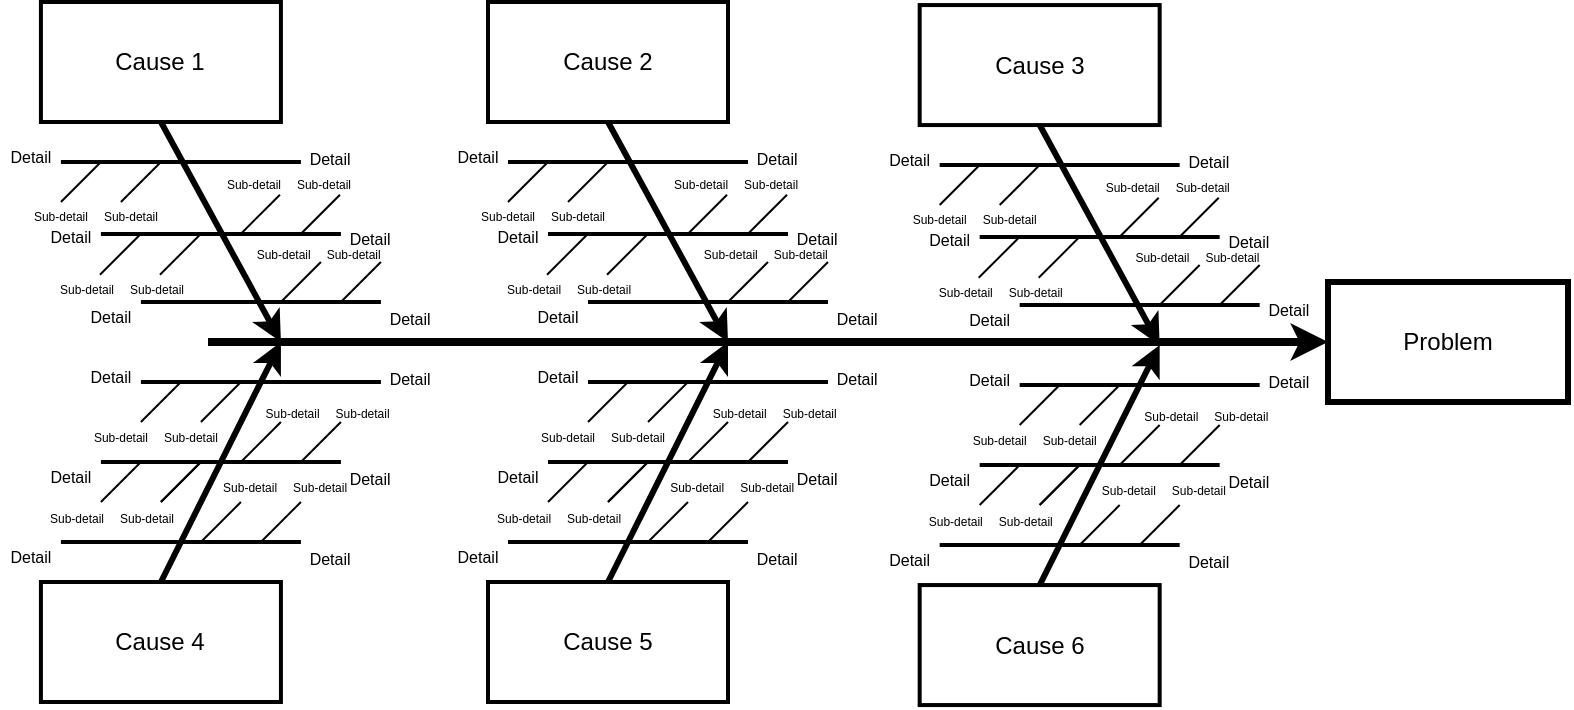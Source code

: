 <mxfile version="27.0.6">
  <diagram name="Page-1" id="4fc8d65c-f3f6-feb3-4d1c-02f59d9f9886">
    <mxGraphModel dx="1408" dy="748" grid="1" gridSize="10" guides="1" tooltips="1" connect="1" arrows="1" fold="1" page="1" pageScale="1" pageWidth="826" pageHeight="1169" background="none" math="0" shadow="0">
      <root>
        <mxCell id="0" />
        <mxCell id="1" parent="0" />
        <mxCell id="2" value="Cause 1" style="whiteSpace=wrap;strokeWidth=2" parent="1" vertex="1">
          <mxGeometry x="36.458" y="110" width="120" height="60" as="geometry" />
        </mxCell>
        <mxCell id="5" value="Cause 4" style="whiteSpace=wrap;strokeWidth=2" parent="1" vertex="1">
          <mxGeometry x="36.458" y="400" width="120" height="60" as="geometry" />
        </mxCell>
        <mxCell id="8" value="Problem" style="whiteSpace=wrap;strokeWidth=3" parent="1" vertex="1">
          <mxGeometry x="680" y="250" width="120" height="60" as="geometry" />
        </mxCell>
        <mxCell id="9" value="" style="edgeStyle=none;strokeWidth=4" parent="1" target="8" edge="1">
          <mxGeometry width="100" height="100" relative="1" as="geometry">
            <mxPoint x="120" y="280" as="sourcePoint" />
            <mxPoint x="240" y="230" as="targetPoint" />
          </mxGeometry>
        </mxCell>
        <mxCell id="12" value="" style="edgeStyle=none;exitX=0.5;exitY=1;strokeWidth=3" parent="1" source="2" edge="1">
          <mxGeometry width="100" height="100" relative="1" as="geometry">
            <mxPoint x="96.458" y="190" as="sourcePoint" />
            <mxPoint x="156.458" y="280" as="targetPoint" />
          </mxGeometry>
        </mxCell>
        <mxCell id="15" value="" style="edgeStyle=none;exitX=0.5;exitY=0;strokeWidth=3" parent="1" edge="1">
          <mxGeometry width="100" height="100" relative="1" as="geometry">
            <mxPoint x="96.458" y="400" as="sourcePoint" />
            <mxPoint x="156.458" y="280" as="targetPoint" />
          </mxGeometry>
        </mxCell>
        <mxCell id="16" value="" style="edgeStyle=none;endArrow=none;strokeWidth=2" parent="1" edge="1">
          <mxGeometry width="100" height="100" relative="1" as="geometry">
            <mxPoint x="46.458" y="190" as="sourcePoint" />
            <mxPoint x="106.458" y="190" as="targetPoint" />
          </mxGeometry>
        </mxCell>
        <mxCell id="17" value="" style="edgeStyle=none;endArrow=none;strokeWidth=2" parent="1" edge="1">
          <mxGeometry width="100" height="100" relative="1" as="geometry">
            <mxPoint x="66.458" y="226" as="sourcePoint" />
            <mxPoint x="126.458" y="226" as="targetPoint" />
          </mxGeometry>
        </mxCell>
        <mxCell id="18" value="" style="edgeStyle=none;endArrow=none;strokeWidth=2" parent="1" edge="1">
          <mxGeometry width="100" height="100" relative="1" as="geometry">
            <mxPoint x="86.458" y="260" as="sourcePoint" />
            <mxPoint x="146.458" y="260" as="targetPoint" />
          </mxGeometry>
        </mxCell>
        <mxCell id="19" value="" style="edgeStyle=none;endArrow=none;strokeWidth=2" parent="1" edge="1">
          <mxGeometry width="100" height="100" relative="1" as="geometry">
            <mxPoint x="106.458" y="190" as="sourcePoint" />
            <mxPoint x="166.458" y="190" as="targetPoint" />
          </mxGeometry>
        </mxCell>
        <mxCell id="20" value="" style="edgeStyle=none;endArrow=none;strokeWidth=2" parent="1" edge="1">
          <mxGeometry width="100" height="100" relative="1" as="geometry">
            <mxPoint x="126.458" y="226" as="sourcePoint" />
            <mxPoint x="186.458" y="226" as="targetPoint" />
          </mxGeometry>
        </mxCell>
        <mxCell id="21" value="" style="edgeStyle=none;endArrow=none;strokeWidth=2" parent="1" edge="1">
          <mxGeometry width="100" height="100" relative="1" as="geometry">
            <mxPoint x="146.458" y="260" as="sourcePoint" />
            <mxPoint x="206.458" y="260" as="targetPoint" />
          </mxGeometry>
        </mxCell>
        <mxCell id="25" value="" style="edgeStyle=none;endArrow=none;strokeWidth=2" parent="1" edge="1">
          <mxGeometry width="100" height="100" relative="1" as="geometry">
            <mxPoint x="86.458" y="300" as="sourcePoint" />
            <mxPoint x="146.458" y="300" as="targetPoint" />
          </mxGeometry>
        </mxCell>
        <mxCell id="26" value="" style="edgeStyle=none;endArrow=none;strokeWidth=2" parent="1" edge="1">
          <mxGeometry width="100" height="100" relative="1" as="geometry">
            <mxPoint x="66.458" y="340" as="sourcePoint" />
            <mxPoint x="126.458" y="340" as="targetPoint" />
          </mxGeometry>
        </mxCell>
        <mxCell id="27" value="" style="edgeStyle=none;endArrow=none;strokeWidth=2" parent="1" edge="1">
          <mxGeometry width="100" height="100" relative="1" as="geometry">
            <mxPoint x="46.458" y="380" as="sourcePoint" />
            <mxPoint x="106.458" y="380" as="targetPoint" />
          </mxGeometry>
        </mxCell>
        <mxCell id="35" value="" style="edgeStyle=none;endArrow=none;strokeWidth=2" parent="1" edge="1">
          <mxGeometry width="100" height="100" relative="1" as="geometry">
            <mxPoint x="146.458" y="300" as="sourcePoint" />
            <mxPoint x="206.458" y="300" as="targetPoint" />
          </mxGeometry>
        </mxCell>
        <mxCell id="36" value="" style="edgeStyle=none;endArrow=none;strokeWidth=2" parent="1" edge="1">
          <mxGeometry width="100" height="100" relative="1" as="geometry">
            <mxPoint x="126.458" y="340" as="sourcePoint" />
            <mxPoint x="186.458" y="340" as="targetPoint" />
          </mxGeometry>
        </mxCell>
        <mxCell id="37" value="" style="edgeStyle=none;endArrow=none;strokeWidth=2" parent="1" edge="1">
          <mxGeometry width="100" height="100" relative="1" as="geometry">
            <mxPoint x="106.458" y="380" as="sourcePoint" />
            <mxPoint x="166.458" y="380" as="targetPoint" />
          </mxGeometry>
        </mxCell>
        <mxCell id="38" value="" style="edgeStyle=none;endArrow=none;" parent="1" edge="1">
          <mxGeometry width="100" height="100" relative="1" as="geometry">
            <mxPoint x="76.458" y="210" as="sourcePoint" />
            <mxPoint x="96.458" y="190" as="targetPoint" />
          </mxGeometry>
        </mxCell>
        <mxCell id="39" value="" style="edgeStyle=none;endArrow=none;" parent="1" edge="1">
          <mxGeometry width="100" height="100" relative="1" as="geometry">
            <mxPoint x="46.458" y="210" as="sourcePoint" />
            <mxPoint x="66.458" y="190" as="targetPoint" />
          </mxGeometry>
        </mxCell>
        <mxCell id="40" value="" style="edgeStyle=none;endArrow=none;" parent="1" edge="1">
          <mxGeometry width="100" height="100" relative="1" as="geometry">
            <mxPoint x="156.458" y="260" as="sourcePoint" />
            <mxPoint x="176.458" y="240" as="targetPoint" />
          </mxGeometry>
        </mxCell>
        <mxCell id="41" value="" style="edgeStyle=none;endArrow=none;" parent="1" edge="1">
          <mxGeometry width="100" height="100" relative="1" as="geometry">
            <mxPoint x="186.458" y="260" as="sourcePoint" />
            <mxPoint x="206.458" y="240" as="targetPoint" />
          </mxGeometry>
        </mxCell>
        <mxCell id="42" value="" style="edgeStyle=none;endArrow=none;" parent="1" edge="1">
          <mxGeometry width="100" height="100" relative="1" as="geometry">
            <mxPoint x="135.976" y="226.37" as="sourcePoint" />
            <mxPoint x="155.976" y="206.37" as="targetPoint" />
          </mxGeometry>
        </mxCell>
        <mxCell id="43" value="" style="edgeStyle=none;endArrow=none;" parent="1" edge="1">
          <mxGeometry width="100" height="100" relative="1" as="geometry">
            <mxPoint x="165.976" y="226.37" as="sourcePoint" />
            <mxPoint x="185.976" y="206.37" as="targetPoint" />
          </mxGeometry>
        </mxCell>
        <mxCell id="44" value="" style="edgeStyle=none;endArrow=none;" parent="1" edge="1">
          <mxGeometry width="100" height="100" relative="1" as="geometry">
            <mxPoint x="95.976" y="246.37" as="sourcePoint" />
            <mxPoint x="115.976" y="226.37" as="targetPoint" />
          </mxGeometry>
        </mxCell>
        <mxCell id="45" value="" style="edgeStyle=none;endArrow=none;" parent="1" edge="1">
          <mxGeometry width="100" height="100" relative="1" as="geometry">
            <mxPoint x="65.976" y="246.37" as="sourcePoint" />
            <mxPoint x="85.976" y="226.37" as="targetPoint" />
          </mxGeometry>
        </mxCell>
        <mxCell id="46" value="" style="edgeStyle=none;endArrow=none;" parent="1" edge="1">
          <mxGeometry width="100" height="100" relative="1" as="geometry">
            <mxPoint x="146.458" y="380" as="sourcePoint" />
            <mxPoint x="166.458" y="360" as="targetPoint" />
          </mxGeometry>
        </mxCell>
        <mxCell id="47" value="" style="edgeStyle=none;endArrow=none;" parent="1" edge="1">
          <mxGeometry width="100" height="100" relative="1" as="geometry">
            <mxPoint x="116.458" y="380" as="sourcePoint" />
            <mxPoint x="136.458" y="360" as="targetPoint" />
          </mxGeometry>
        </mxCell>
        <mxCell id="48" value="" style="edgeStyle=none;endArrow=none;" parent="1" edge="1">
          <mxGeometry width="100" height="100" relative="1" as="geometry">
            <mxPoint x="166.458" y="340" as="sourcePoint" />
            <mxPoint x="186.458" y="320" as="targetPoint" />
          </mxGeometry>
        </mxCell>
        <mxCell id="49" value="" style="edgeStyle=none;endArrow=none;" parent="1" edge="1">
          <mxGeometry width="100" height="100" relative="1" as="geometry">
            <mxPoint x="136.458" y="340" as="sourcePoint" />
            <mxPoint x="156.458" y="320" as="targetPoint" />
          </mxGeometry>
        </mxCell>
        <mxCell id="50" value="" style="edgeStyle=none;endArrow=none;" parent="1" edge="1">
          <mxGeometry width="100" height="100" relative="1" as="geometry">
            <mxPoint x="96.458" y="360" as="sourcePoint" />
            <mxPoint x="116.458" y="340" as="targetPoint" />
          </mxGeometry>
        </mxCell>
        <mxCell id="52" value="" style="edgeStyle=none;endArrow=none;" parent="1" edge="1">
          <mxGeometry width="100" height="100" relative="1" as="geometry">
            <mxPoint x="96.458" y="360" as="sourcePoint" />
            <mxPoint x="116.458" y="340" as="targetPoint" />
          </mxGeometry>
        </mxCell>
        <mxCell id="53" value="" style="edgeStyle=none;endArrow=none;" parent="1" edge="1">
          <mxGeometry width="100" height="100" relative="1" as="geometry">
            <mxPoint x="66.458" y="360" as="sourcePoint" />
            <mxPoint x="86.458" y="340" as="targetPoint" />
          </mxGeometry>
        </mxCell>
        <mxCell id="54" value="" style="edgeStyle=none;endArrow=none;" parent="1" edge="1">
          <mxGeometry width="100" height="100" relative="1" as="geometry">
            <mxPoint x="116.458" y="320" as="sourcePoint" />
            <mxPoint x="136.458" y="300" as="targetPoint" />
          </mxGeometry>
        </mxCell>
        <mxCell id="55" value="" style="edgeStyle=none;endArrow=none;" parent="1" edge="1">
          <mxGeometry width="100" height="100" relative="1" as="geometry">
            <mxPoint x="86.458" y="320" as="sourcePoint" />
            <mxPoint x="106.458" y="300" as="targetPoint" />
          </mxGeometry>
        </mxCell>
        <mxCell id="114" value="Detail" style="text;spacingTop=-5;fontSize=8;align=center;verticalAlign=middle;points=[]" parent="1" vertex="1">
          <mxGeometry x="16.458" y="180.0" width="30" height="20.0" as="geometry" />
        </mxCell>
        <mxCell id="116" value="Detail" style="text;spacingTop=-5;fontSize=8;align=center;verticalAlign=middle;points=[]" parent="1" vertex="1">
          <mxGeometry x="36.458" y="220.0" width="30" height="20.0" as="geometry" />
        </mxCell>
        <mxCell id="117" value="Detail" style="text;spacingTop=-5;fontSize=8;align=center;verticalAlign=middle;points=[]" parent="1" vertex="1">
          <mxGeometry x="56.458" y="260.0" width="30" height="20.0" as="geometry" />
        </mxCell>
        <mxCell id="118" value="Detail" style="text;spacingTop=-5;fontSize=8;align=center;verticalAlign=middle;points=[]" parent="1" vertex="1">
          <mxGeometry x="56.458" y="290.0" width="30" height="20.0" as="geometry" />
        </mxCell>
        <mxCell id="119" value="Detail" style="text;spacingTop=-5;fontSize=8;align=center;verticalAlign=middle;points=[]" parent="1" vertex="1">
          <mxGeometry x="36.458" y="340.0" width="30" height="20.0" as="geometry" />
        </mxCell>
        <mxCell id="120" value="Detail" style="text;spacingTop=-5;fontSize=8;align=center;verticalAlign=middle;points=[]" parent="1" vertex="1">
          <mxGeometry x="16.458" y="380.0" width="30" height="20.0" as="geometry" />
        </mxCell>
        <mxCell id="121" value="Sub-detail" style="text;spacingTop=-5;fontSize=6;align=center;verticalAlign=middle;points=[]" parent="1" vertex="1">
          <mxGeometry x="31.458" y="210.0" width="30" height="20.0" as="geometry" />
        </mxCell>
        <mxCell id="122" value="Sub-detail" style="text;spacingTop=-5;fontSize=6;align=center;verticalAlign=middle;points=[]" parent="1" vertex="1">
          <mxGeometry x="66.458" y="210.0" width="30" height="20.0" as="geometry" />
        </mxCell>
        <mxCell id="123" value="Sub-detail" style="text;spacingTop=-5;fontSize=6;align=center;verticalAlign=middle;points=[]" parent="1" vertex="1">
          <mxGeometry x="44.514" y="246.528" width="30" height="20.0" as="geometry" />
        </mxCell>
        <mxCell id="124" value="Sub-detail" style="text;spacingTop=-5;fontSize=6;align=center;verticalAlign=middle;points=[]" parent="1" vertex="1">
          <mxGeometry x="79.514" y="246.528" width="30" height="20.0" as="geometry" />
        </mxCell>
        <mxCell id="125" value="Sub-detail" style="text;spacingTop=-5;fontSize=6;align=center;verticalAlign=middle;points=[]" parent="1" vertex="1">
          <mxGeometry x="61.458" y="320.417" width="30" height="20.0" as="geometry" />
        </mxCell>
        <mxCell id="126" value="Sub-detail" style="text;spacingTop=-5;fontSize=6;align=center;verticalAlign=middle;points=[]" parent="1" vertex="1">
          <mxGeometry x="96.458" y="320.417" width="30" height="20.0" as="geometry" />
        </mxCell>
        <mxCell id="127" value="Sub-detail" style="text;spacingTop=-5;fontSize=6;align=center;verticalAlign=middle;points=[]" parent="1" vertex="1">
          <mxGeometry x="39.514" y="360.972" width="30" height="20.0" as="geometry" />
        </mxCell>
        <mxCell id="128" value="Sub-detail" style="text;spacingTop=-5;fontSize=6;align=center;verticalAlign=middle;points=[]" parent="1" vertex="1">
          <mxGeometry x="74.514" y="360.972" width="30" height="20.0" as="geometry" />
        </mxCell>
        <mxCell id="129" value="Sub-detail" style="text;spacingTop=-5;fontSize=6;align=center;verticalAlign=middle;points=[]" parent="1" vertex="1">
          <mxGeometry x="127.986" y="193.889" width="30" height="20.0" as="geometry" />
        </mxCell>
        <mxCell id="130" value="Sub-detail" style="text;spacingTop=-5;fontSize=6;align=center;verticalAlign=middle;points=[]" parent="1" vertex="1">
          <mxGeometry x="162.986" y="193.889" width="30" height="20.0" as="geometry" />
        </mxCell>
        <mxCell id="131" value="Sub-detail" style="text;spacingTop=-5;fontSize=6;align=center;verticalAlign=middle;points=[]" parent="1" vertex="1">
          <mxGeometry x="142.847" y="228.889" width="30" height="20.0" as="geometry" />
        </mxCell>
        <mxCell id="132" value="Sub-detail" style="text;spacingTop=-5;fontSize=6;align=center;verticalAlign=middle;points=[]" parent="1" vertex="1">
          <mxGeometry x="177.847" y="228.889" width="30" height="20.0" as="geometry" />
        </mxCell>
        <mxCell id="133" value="Sub-detail" style="text;spacingTop=-5;fontSize=6;align=center;verticalAlign=middle;points=[]" parent="1" vertex="1">
          <mxGeometry x="147.292" y="308.333" width="30" height="20.0" as="geometry" />
        </mxCell>
        <mxCell id="134" value="Sub-detail" style="text;spacingTop=-5;fontSize=6;align=center;verticalAlign=middle;points=[]" parent="1" vertex="1">
          <mxGeometry x="182.292" y="308.333" width="30" height="20.0" as="geometry" />
        </mxCell>
        <mxCell id="135" value="Sub-detail" style="text;spacingTop=-5;fontSize=6;align=center;verticalAlign=middle;points=[]" parent="1" vertex="1">
          <mxGeometry x="126.042" y="345.417" width="30" height="20.0" as="geometry" />
        </mxCell>
        <mxCell id="136" value="Sub-detail" style="text;spacingTop=-5;fontSize=6;align=center;verticalAlign=middle;points=[]" parent="1" vertex="1">
          <mxGeometry x="161.042" y="345.417" width="30" height="20.0" as="geometry" />
        </mxCell>
        <mxCell id="137" value="Detail" style="text;spacingTop=-5;fontSize=8;align=center;verticalAlign=middle;points=[]" parent="1" vertex="1">
          <mxGeometry x="166.042" y="180.972" width="30" height="20.0" as="geometry" />
        </mxCell>
        <mxCell id="138" value="Detail" style="text;spacingTop=-5;fontSize=8;align=center;verticalAlign=middle;points=[]" parent="1" vertex="1">
          <mxGeometry x="186.042" y="220.972" width="30" height="20.0" as="geometry" />
        </mxCell>
        <mxCell id="139" value="Detail" style="text;spacingTop=-5;fontSize=8;align=center;verticalAlign=middle;points=[]" parent="1" vertex="1">
          <mxGeometry x="206.042" y="260.972" width="30" height="20.0" as="geometry" />
        </mxCell>
        <mxCell id="140" value="Detail" style="text;spacingTop=-5;fontSize=8;align=center;verticalAlign=middle;points=[]" parent="1" vertex="1">
          <mxGeometry x="206.042" y="290.972" width="30" height="20.0" as="geometry" />
        </mxCell>
        <mxCell id="141" value="Detail" style="text;spacingTop=-5;fontSize=8;align=center;verticalAlign=middle;points=[]" parent="1" vertex="1">
          <mxGeometry x="186.042" y="340.972" width="30" height="20.0" as="geometry" />
        </mxCell>
        <mxCell id="142" value="Detail" style="text;spacingTop=-5;fontSize=8;align=center;verticalAlign=middle;points=[]" parent="1" vertex="1">
          <mxGeometry x="166.042" y="380.972" width="30" height="20.0" as="geometry" />
        </mxCell>
        <mxCell id="143" value="Cause 2" style="whiteSpace=wrap;strokeWidth=2" parent="1" vertex="1">
          <mxGeometry x="260" y="110.0" width="120" height="60" as="geometry" />
        </mxCell>
        <mxCell id="144" value="Cause 5" style="whiteSpace=wrap;strokeWidth=2" parent="1" vertex="1">
          <mxGeometry x="260" y="400.0" width="120" height="60" as="geometry" />
        </mxCell>
        <mxCell id="145" value="" style="edgeStyle=none;exitX=0.5;exitY=1;strokeWidth=3" parent="1" source="143" edge="1">
          <mxGeometry width="100" height="100" relative="1" as="geometry">
            <mxPoint x="320" y="190.0" as="sourcePoint" />
            <mxPoint x="380" y="280.0" as="targetPoint" />
          </mxGeometry>
        </mxCell>
        <mxCell id="146" value="" style="edgeStyle=none;exitX=0.5;exitY=0;strokeWidth=3" parent="1" edge="1">
          <mxGeometry width="100" height="100" relative="1" as="geometry">
            <mxPoint x="320.0" y="400.0" as="sourcePoint" />
            <mxPoint x="380" y="280.0" as="targetPoint" />
          </mxGeometry>
        </mxCell>
        <mxCell id="147" value="" style="edgeStyle=none;endArrow=none;strokeWidth=2" parent="1" edge="1">
          <mxGeometry width="100" height="100" relative="1" as="geometry">
            <mxPoint x="270.0" y="190.0" as="sourcePoint" />
            <mxPoint x="330" y="190.0" as="targetPoint" />
          </mxGeometry>
        </mxCell>
        <mxCell id="148" value="" style="edgeStyle=none;endArrow=none;strokeWidth=2" parent="1" edge="1">
          <mxGeometry width="100" height="100" relative="1" as="geometry">
            <mxPoint x="290" y="226.0" as="sourcePoint" />
            <mxPoint x="350.0" y="226.0" as="targetPoint" />
          </mxGeometry>
        </mxCell>
        <mxCell id="149" value="" style="edgeStyle=none;endArrow=none;strokeWidth=2" parent="1" edge="1">
          <mxGeometry width="100" height="100" relative="1" as="geometry">
            <mxPoint x="310" y="260.0" as="sourcePoint" />
            <mxPoint x="370.0" y="260.0" as="targetPoint" />
          </mxGeometry>
        </mxCell>
        <mxCell id="150" value="" style="edgeStyle=none;endArrow=none;strokeWidth=2" parent="1" edge="1">
          <mxGeometry width="100" height="100" relative="1" as="geometry">
            <mxPoint x="330" y="190.0" as="sourcePoint" />
            <mxPoint x="390" y="190.0" as="targetPoint" />
          </mxGeometry>
        </mxCell>
        <mxCell id="151" value="" style="edgeStyle=none;endArrow=none;strokeWidth=2" parent="1" edge="1">
          <mxGeometry width="100" height="100" relative="1" as="geometry">
            <mxPoint x="350.0" y="226.0" as="sourcePoint" />
            <mxPoint x="410" y="226.0" as="targetPoint" />
          </mxGeometry>
        </mxCell>
        <mxCell id="152" value="" style="edgeStyle=none;endArrow=none;strokeWidth=2" parent="1" edge="1">
          <mxGeometry width="100" height="100" relative="1" as="geometry">
            <mxPoint x="370.0" y="260.0" as="sourcePoint" />
            <mxPoint x="430" y="260.0" as="targetPoint" />
          </mxGeometry>
        </mxCell>
        <mxCell id="153" value="" style="edgeStyle=none;endArrow=none;strokeWidth=2" parent="1" edge="1">
          <mxGeometry width="100" height="100" relative="1" as="geometry">
            <mxPoint x="310" y="300.0" as="sourcePoint" />
            <mxPoint x="370.0" y="300.0" as="targetPoint" />
          </mxGeometry>
        </mxCell>
        <mxCell id="154" value="" style="edgeStyle=none;endArrow=none;strokeWidth=2" parent="1" edge="1">
          <mxGeometry width="100" height="100" relative="1" as="geometry">
            <mxPoint x="290" y="340.0" as="sourcePoint" />
            <mxPoint x="350.0" y="340.0" as="targetPoint" />
          </mxGeometry>
        </mxCell>
        <mxCell id="155" value="" style="edgeStyle=none;endArrow=none;strokeWidth=2" parent="1" edge="1">
          <mxGeometry width="100" height="100" relative="1" as="geometry">
            <mxPoint x="270.0" y="380.0" as="sourcePoint" />
            <mxPoint x="330" y="380.0" as="targetPoint" />
          </mxGeometry>
        </mxCell>
        <mxCell id="156" value="" style="edgeStyle=none;endArrow=none;strokeWidth=2" parent="1" edge="1">
          <mxGeometry width="100" height="100" relative="1" as="geometry">
            <mxPoint x="370.0" y="300.0" as="sourcePoint" />
            <mxPoint x="430" y="300.0" as="targetPoint" />
          </mxGeometry>
        </mxCell>
        <mxCell id="157" value="" style="edgeStyle=none;endArrow=none;strokeWidth=2" parent="1" edge="1">
          <mxGeometry width="100" height="100" relative="1" as="geometry">
            <mxPoint x="350.0" y="340.0" as="sourcePoint" />
            <mxPoint x="410" y="340.0" as="targetPoint" />
          </mxGeometry>
        </mxCell>
        <mxCell id="158" value="" style="edgeStyle=none;endArrow=none;strokeWidth=2" parent="1" edge="1">
          <mxGeometry width="100" height="100" relative="1" as="geometry">
            <mxPoint x="330" y="380.0" as="sourcePoint" />
            <mxPoint x="390" y="380.0" as="targetPoint" />
          </mxGeometry>
        </mxCell>
        <mxCell id="159" value="" style="edgeStyle=none;endArrow=none;" parent="1" edge="1">
          <mxGeometry width="100" height="100" relative="1" as="geometry">
            <mxPoint x="300.0" y="210.0" as="sourcePoint" />
            <mxPoint x="320.0" y="190.0" as="targetPoint" />
          </mxGeometry>
        </mxCell>
        <mxCell id="160" value="" style="edgeStyle=none;endArrow=none;" parent="1" edge="1">
          <mxGeometry width="100" height="100" relative="1" as="geometry">
            <mxPoint x="270.0" y="210.0" as="sourcePoint" />
            <mxPoint x="290" y="190.0" as="targetPoint" />
          </mxGeometry>
        </mxCell>
        <mxCell id="161" value="" style="edgeStyle=none;endArrow=none;" parent="1" edge="1">
          <mxGeometry width="100" height="100" relative="1" as="geometry">
            <mxPoint x="380" y="260.0" as="sourcePoint" />
            <mxPoint x="400.0" y="240.0" as="targetPoint" />
          </mxGeometry>
        </mxCell>
        <mxCell id="162" value="" style="edgeStyle=none;endArrow=none;" parent="1" edge="1">
          <mxGeometry width="100" height="100" relative="1" as="geometry">
            <mxPoint x="410" y="260.0" as="sourcePoint" />
            <mxPoint x="430" y="240.0" as="targetPoint" />
          </mxGeometry>
        </mxCell>
        <mxCell id="163" value="" style="edgeStyle=none;endArrow=none;" parent="1" edge="1">
          <mxGeometry width="100" height="100" relative="1" as="geometry">
            <mxPoint x="359.518" y="226.37" as="sourcePoint" />
            <mxPoint x="379.518" y="206.37" as="targetPoint" />
          </mxGeometry>
        </mxCell>
        <mxCell id="164" value="" style="edgeStyle=none;endArrow=none;" parent="1" edge="1">
          <mxGeometry width="100" height="100" relative="1" as="geometry">
            <mxPoint x="389.518" y="226.37" as="sourcePoint" />
            <mxPoint x="409.518" y="206.37" as="targetPoint" />
          </mxGeometry>
        </mxCell>
        <mxCell id="165" value="" style="edgeStyle=none;endArrow=none;" parent="1" edge="1">
          <mxGeometry width="100" height="100" relative="1" as="geometry">
            <mxPoint x="319.518" y="246.37" as="sourcePoint" />
            <mxPoint x="339.518" y="226.37" as="targetPoint" />
          </mxGeometry>
        </mxCell>
        <mxCell id="166" value="" style="edgeStyle=none;endArrow=none;" parent="1" edge="1">
          <mxGeometry width="100" height="100" relative="1" as="geometry">
            <mxPoint x="289.518" y="246.37" as="sourcePoint" />
            <mxPoint x="309.518" y="226.37" as="targetPoint" />
          </mxGeometry>
        </mxCell>
        <mxCell id="167" value="" style="edgeStyle=none;endArrow=none;" parent="1" edge="1">
          <mxGeometry width="100" height="100" relative="1" as="geometry">
            <mxPoint x="370.0" y="380.0" as="sourcePoint" />
            <mxPoint x="390" y="360.0" as="targetPoint" />
          </mxGeometry>
        </mxCell>
        <mxCell id="168" value="" style="edgeStyle=none;endArrow=none;" parent="1" edge="1">
          <mxGeometry width="100" height="100" relative="1" as="geometry">
            <mxPoint x="340" y="380.0" as="sourcePoint" />
            <mxPoint x="360" y="360.0" as="targetPoint" />
          </mxGeometry>
        </mxCell>
        <mxCell id="169" value="" style="edgeStyle=none;endArrow=none;" parent="1" edge="1">
          <mxGeometry width="100" height="100" relative="1" as="geometry">
            <mxPoint x="390" y="340.0" as="sourcePoint" />
            <mxPoint x="410" y="320.0" as="targetPoint" />
          </mxGeometry>
        </mxCell>
        <mxCell id="170" value="" style="edgeStyle=none;endArrow=none;" parent="1" edge="1">
          <mxGeometry width="100" height="100" relative="1" as="geometry">
            <mxPoint x="360" y="340.0" as="sourcePoint" />
            <mxPoint x="380" y="320.0" as="targetPoint" />
          </mxGeometry>
        </mxCell>
        <mxCell id="171" value="" style="edgeStyle=none;endArrow=none;" parent="1" edge="1">
          <mxGeometry width="100" height="100" relative="1" as="geometry">
            <mxPoint x="320.0" y="360.0" as="sourcePoint" />
            <mxPoint x="340" y="340.0" as="targetPoint" />
          </mxGeometry>
        </mxCell>
        <mxCell id="172" value="" style="edgeStyle=none;endArrow=none;" parent="1" edge="1">
          <mxGeometry width="100" height="100" relative="1" as="geometry">
            <mxPoint x="320.0" y="360.0" as="sourcePoint" />
            <mxPoint x="340" y="340.0" as="targetPoint" />
          </mxGeometry>
        </mxCell>
        <mxCell id="173" value="" style="edgeStyle=none;endArrow=none;" parent="1" edge="1">
          <mxGeometry width="100" height="100" relative="1" as="geometry">
            <mxPoint x="290" y="360.0" as="sourcePoint" />
            <mxPoint x="310" y="340.0" as="targetPoint" />
          </mxGeometry>
        </mxCell>
        <mxCell id="174" value="" style="edgeStyle=none;endArrow=none;" parent="1" edge="1">
          <mxGeometry width="100" height="100" relative="1" as="geometry">
            <mxPoint x="340" y="320.0" as="sourcePoint" />
            <mxPoint x="360" y="300.0" as="targetPoint" />
          </mxGeometry>
        </mxCell>
        <mxCell id="175" value="" style="edgeStyle=none;endArrow=none;" parent="1" edge="1">
          <mxGeometry width="100" height="100" relative="1" as="geometry">
            <mxPoint x="310" y="320.0" as="sourcePoint" />
            <mxPoint x="330" y="300.0" as="targetPoint" />
          </mxGeometry>
        </mxCell>
        <mxCell id="176" value="Detail" style="text;spacingTop=-5;fontSize=8;align=center;verticalAlign=middle;points=[]" parent="1" vertex="1">
          <mxGeometry x="240.0" y="180.0" width="30" height="20.0" as="geometry" />
        </mxCell>
        <mxCell id="177" value="Detail" style="text;spacingTop=-5;fontSize=8;align=center;verticalAlign=middle;points=[]" parent="1" vertex="1">
          <mxGeometry x="260" y="220.0" width="30" height="20.0" as="geometry" />
        </mxCell>
        <mxCell id="178" value="Detail" style="text;spacingTop=-5;fontSize=8;align=center;verticalAlign=middle;points=[]" parent="1" vertex="1">
          <mxGeometry x="280" y="260.0" width="30" height="20.0" as="geometry" />
        </mxCell>
        <mxCell id="179" value="Detail" style="text;spacingTop=-5;fontSize=8;align=center;verticalAlign=middle;points=[]" parent="1" vertex="1">
          <mxGeometry x="280" y="290.0" width="30" height="20.0" as="geometry" />
        </mxCell>
        <mxCell id="180" value="Detail" style="text;spacingTop=-5;fontSize=8;align=center;verticalAlign=middle;points=[]" parent="1" vertex="1">
          <mxGeometry x="260.0" y="340.0" width="30" height="20.0" as="geometry" />
        </mxCell>
        <mxCell id="181" value="Detail" style="text;spacingTop=-5;fontSize=8;align=center;verticalAlign=middle;points=[]" parent="1" vertex="1">
          <mxGeometry x="240.0" y="380.0" width="30" height="20.0" as="geometry" />
        </mxCell>
        <mxCell id="182" value="Sub-detail" style="text;spacingTop=-5;fontSize=6;align=center;verticalAlign=middle;points=[]" parent="1" vertex="1">
          <mxGeometry x="255.0" y="210.0" width="30" height="20.0" as="geometry" />
        </mxCell>
        <mxCell id="183" value="Sub-detail" style="text;spacingTop=-5;fontSize=6;align=center;verticalAlign=middle;points=[]" parent="1" vertex="1">
          <mxGeometry x="290.0" y="210.0" width="30" height="20.0" as="geometry" />
        </mxCell>
        <mxCell id="184" value="Sub-detail" style="text;spacingTop=-5;fontSize=6;align=center;verticalAlign=middle;points=[]" parent="1" vertex="1">
          <mxGeometry x="268.056" y="246.528" width="30" height="20.0" as="geometry" />
        </mxCell>
        <mxCell id="185" value="Sub-detail" style="text;spacingTop=-5;fontSize=6;align=center;verticalAlign=middle;points=[]" parent="1" vertex="1">
          <mxGeometry x="303.056" y="246.528" width="30" height="20.0" as="geometry" />
        </mxCell>
        <mxCell id="186" value="Sub-detail" style="text;spacingTop=-5;fontSize=6;align=center;verticalAlign=middle;points=[]" parent="1" vertex="1">
          <mxGeometry x="285" y="320.417" width="30" height="20.0" as="geometry" />
        </mxCell>
        <mxCell id="187" value="Sub-detail" style="text;spacingTop=-5;fontSize=6;align=center;verticalAlign=middle;points=[]" parent="1" vertex="1">
          <mxGeometry x="320.0" y="320.417" width="30" height="20.0" as="geometry" />
        </mxCell>
        <mxCell id="188" value="Sub-detail" style="text;spacingTop=-5;fontSize=6;align=center;verticalAlign=middle;points=[]" parent="1" vertex="1">
          <mxGeometry x="263.056" y="360.972" width="30" height="20.0" as="geometry" />
        </mxCell>
        <mxCell id="189" value="Sub-detail" style="text;spacingTop=-5;fontSize=6;align=center;verticalAlign=middle;points=[]" parent="1" vertex="1">
          <mxGeometry x="298.056" y="360.972" width="30" height="20.0" as="geometry" />
        </mxCell>
        <mxCell id="190" value="Sub-detail" style="text;spacingTop=-5;fontSize=6;align=center;verticalAlign=middle;points=[]" parent="1" vertex="1">
          <mxGeometry x="351.528" y="193.889" width="30" height="20.0" as="geometry" />
        </mxCell>
        <mxCell id="191" value="Sub-detail" style="text;spacingTop=-5;fontSize=6;align=center;verticalAlign=middle;points=[]" parent="1" vertex="1">
          <mxGeometry x="386.528" y="193.889" width="30" height="20.0" as="geometry" />
        </mxCell>
        <mxCell id="192" value="Sub-detail" style="text;spacingTop=-5;fontSize=6;align=center;verticalAlign=middle;points=[]" parent="1" vertex="1">
          <mxGeometry x="366.389" y="228.889" width="30" height="20.0" as="geometry" />
        </mxCell>
        <mxCell id="193" value="Sub-detail" style="text;spacingTop=-5;fontSize=6;align=center;verticalAlign=middle;points=[]" parent="1" vertex="1">
          <mxGeometry x="401.389" y="228.889" width="30" height="20.0" as="geometry" />
        </mxCell>
        <mxCell id="194" value="Sub-detail" style="text;spacingTop=-5;fontSize=6;align=center;verticalAlign=middle;points=[]" parent="1" vertex="1">
          <mxGeometry x="370.833" y="308.333" width="30" height="20.0" as="geometry" />
        </mxCell>
        <mxCell id="195" value="Sub-detail" style="text;spacingTop=-5;fontSize=6;align=center;verticalAlign=middle;points=[]" parent="1" vertex="1">
          <mxGeometry x="405.833" y="308.333" width="30" height="20.0" as="geometry" />
        </mxCell>
        <mxCell id="196" value="Sub-detail" style="text;spacingTop=-5;fontSize=6;align=center;verticalAlign=middle;points=[]" parent="1" vertex="1">
          <mxGeometry x="349.583" y="345.417" width="30" height="20.0" as="geometry" />
        </mxCell>
        <mxCell id="197" value="Sub-detail" style="text;spacingTop=-5;fontSize=6;align=center;verticalAlign=middle;points=[]" parent="1" vertex="1">
          <mxGeometry x="384.583" y="345.417" width="30" height="20.0" as="geometry" />
        </mxCell>
        <mxCell id="198" value="Detail" style="text;spacingTop=-5;fontSize=8;align=center;verticalAlign=middle;points=[]" parent="1" vertex="1">
          <mxGeometry x="389.583" y="180.972" width="30" height="20.0" as="geometry" />
        </mxCell>
        <mxCell id="199" value="Detail" style="text;spacingTop=-5;fontSize=8;align=center;verticalAlign=middle;points=[]" parent="1" vertex="1">
          <mxGeometry x="409.583" y="220.972" width="30" height="20.0" as="geometry" />
        </mxCell>
        <mxCell id="200" value="Detail" style="text;spacingTop=-5;fontSize=8;align=center;verticalAlign=middle;points=[]" parent="1" vertex="1">
          <mxGeometry x="429.583" y="260.972" width="30" height="20.0" as="geometry" />
        </mxCell>
        <mxCell id="201" value="Detail" style="text;spacingTop=-5;fontSize=8;align=center;verticalAlign=middle;points=[]" parent="1" vertex="1">
          <mxGeometry x="429.583" y="290.972" width="30" height="20.0" as="geometry" />
        </mxCell>
        <mxCell id="202" value="Detail" style="text;spacingTop=-5;fontSize=8;align=center;verticalAlign=middle;points=[]" parent="1" vertex="1">
          <mxGeometry x="409.583" y="340.972" width="30" height="20.0" as="geometry" />
        </mxCell>
        <mxCell id="203" value="Detail" style="text;spacingTop=-5;fontSize=8;align=center;verticalAlign=middle;points=[]" parent="1" vertex="1">
          <mxGeometry x="389.583" y="380.972" width="30" height="20.0" as="geometry" />
        </mxCell>
        <mxCell id="204" value="Cause 3" style="whiteSpace=wrap;strokeWidth=2" parent="1" vertex="1">
          <mxGeometry x="475.833" y="111.528" width="120" height="60" as="geometry" />
        </mxCell>
        <mxCell id="205" value="Cause 6" style="whiteSpace=wrap;strokeWidth=2" parent="1" vertex="1">
          <mxGeometry x="475.833" y="401.528" width="120" height="60" as="geometry" />
        </mxCell>
        <mxCell id="206" value="" style="edgeStyle=none;exitX=0.5;exitY=1;strokeWidth=3" parent="1" source="204" edge="1">
          <mxGeometry width="100" height="100" relative="1" as="geometry">
            <mxPoint x="535.833" y="191.528" as="sourcePoint" />
            <mxPoint x="595.833" y="281.528" as="targetPoint" />
          </mxGeometry>
        </mxCell>
        <mxCell id="207" value="" style="edgeStyle=none;exitX=0.5;exitY=0;strokeWidth=3" parent="1" edge="1">
          <mxGeometry width="100" height="100" relative="1" as="geometry">
            <mxPoint x="535.833" y="401.528" as="sourcePoint" />
            <mxPoint x="595.833" y="281.528" as="targetPoint" />
          </mxGeometry>
        </mxCell>
        <mxCell id="208" value="" style="edgeStyle=none;endArrow=none;strokeWidth=2" parent="1" edge="1">
          <mxGeometry width="100" height="100" relative="1" as="geometry">
            <mxPoint x="485.833" y="191.528" as="sourcePoint" />
            <mxPoint x="545.833" y="191.528" as="targetPoint" />
          </mxGeometry>
        </mxCell>
        <mxCell id="209" value="" style="edgeStyle=none;endArrow=none;strokeWidth=2" parent="1" edge="1">
          <mxGeometry width="100" height="100" relative="1" as="geometry">
            <mxPoint x="505.833" y="227.528" as="sourcePoint" />
            <mxPoint x="565.833" y="227.528" as="targetPoint" />
          </mxGeometry>
        </mxCell>
        <mxCell id="210" value="" style="edgeStyle=none;endArrow=none;strokeWidth=2" parent="1" edge="1">
          <mxGeometry width="100" height="100" relative="1" as="geometry">
            <mxPoint x="525.833" y="261.528" as="sourcePoint" />
            <mxPoint x="585.833" y="261.528" as="targetPoint" />
          </mxGeometry>
        </mxCell>
        <mxCell id="211" value="" style="edgeStyle=none;endArrow=none;strokeWidth=2" parent="1" edge="1">
          <mxGeometry width="100" height="100" relative="1" as="geometry">
            <mxPoint x="545.833" y="191.528" as="sourcePoint" />
            <mxPoint x="605.833" y="191.528" as="targetPoint" />
          </mxGeometry>
        </mxCell>
        <mxCell id="212" value="" style="edgeStyle=none;endArrow=none;strokeWidth=2" parent="1" edge="1">
          <mxGeometry width="100" height="100" relative="1" as="geometry">
            <mxPoint x="565.833" y="227.528" as="sourcePoint" />
            <mxPoint x="625.833" y="227.528" as="targetPoint" />
          </mxGeometry>
        </mxCell>
        <mxCell id="213" value="" style="edgeStyle=none;endArrow=none;strokeWidth=2" parent="1" edge="1">
          <mxGeometry width="100" height="100" relative="1" as="geometry">
            <mxPoint x="585.833" y="261.528" as="sourcePoint" />
            <mxPoint x="645.833" y="261.528" as="targetPoint" />
          </mxGeometry>
        </mxCell>
        <mxCell id="214" value="" style="edgeStyle=none;endArrow=none;strokeWidth=2" parent="1" edge="1">
          <mxGeometry width="100" height="100" relative="1" as="geometry">
            <mxPoint x="525.833" y="301.528" as="sourcePoint" />
            <mxPoint x="585.833" y="301.528" as="targetPoint" />
          </mxGeometry>
        </mxCell>
        <mxCell id="215" value="" style="edgeStyle=none;endArrow=none;strokeWidth=2" parent="1" edge="1">
          <mxGeometry width="100" height="100" relative="1" as="geometry">
            <mxPoint x="505.833" y="341.528" as="sourcePoint" />
            <mxPoint x="565.833" y="341.528" as="targetPoint" />
          </mxGeometry>
        </mxCell>
        <mxCell id="216" value="" style="edgeStyle=none;endArrow=none;strokeWidth=2" parent="1" edge="1">
          <mxGeometry width="100" height="100" relative="1" as="geometry">
            <mxPoint x="485.833" y="381.528" as="sourcePoint" />
            <mxPoint x="545.833" y="381.528" as="targetPoint" />
          </mxGeometry>
        </mxCell>
        <mxCell id="217" value="" style="edgeStyle=none;endArrow=none;strokeWidth=2" parent="1" edge="1">
          <mxGeometry width="100" height="100" relative="1" as="geometry">
            <mxPoint x="585.833" y="301.528" as="sourcePoint" />
            <mxPoint x="645.833" y="301.528" as="targetPoint" />
          </mxGeometry>
        </mxCell>
        <mxCell id="218" value="" style="edgeStyle=none;endArrow=none;strokeWidth=2" parent="1" edge="1">
          <mxGeometry width="100" height="100" relative="1" as="geometry">
            <mxPoint x="565.833" y="341.528" as="sourcePoint" />
            <mxPoint x="625.833" y="341.528" as="targetPoint" />
          </mxGeometry>
        </mxCell>
        <mxCell id="219" value="" style="edgeStyle=none;endArrow=none;strokeWidth=2" parent="1" edge="1">
          <mxGeometry width="100" height="100" relative="1" as="geometry">
            <mxPoint x="545.833" y="381.528" as="sourcePoint" />
            <mxPoint x="605.833" y="381.528" as="targetPoint" />
          </mxGeometry>
        </mxCell>
        <mxCell id="220" value="" style="edgeStyle=none;endArrow=none;" parent="1" edge="1">
          <mxGeometry width="100" height="100" relative="1" as="geometry">
            <mxPoint x="515.833" y="211.528" as="sourcePoint" />
            <mxPoint x="535.833" y="191.528" as="targetPoint" />
          </mxGeometry>
        </mxCell>
        <mxCell id="221" value="" style="edgeStyle=none;endArrow=none;" parent="1" edge="1">
          <mxGeometry width="100" height="100" relative="1" as="geometry">
            <mxPoint x="485.833" y="211.528" as="sourcePoint" />
            <mxPoint x="505.833" y="191.528" as="targetPoint" />
          </mxGeometry>
        </mxCell>
        <mxCell id="222" value="" style="edgeStyle=none;endArrow=none;" parent="1" edge="1">
          <mxGeometry width="100" height="100" relative="1" as="geometry">
            <mxPoint x="595.833" y="261.528" as="sourcePoint" />
            <mxPoint x="615.833" y="241.528" as="targetPoint" />
          </mxGeometry>
        </mxCell>
        <mxCell id="223" value="" style="edgeStyle=none;endArrow=none;" parent="1" edge="1">
          <mxGeometry width="100" height="100" relative="1" as="geometry">
            <mxPoint x="625.833" y="261.528" as="sourcePoint" />
            <mxPoint x="645.833" y="241.528" as="targetPoint" />
          </mxGeometry>
        </mxCell>
        <mxCell id="224" value="" style="edgeStyle=none;endArrow=none;" parent="1" edge="1">
          <mxGeometry width="100" height="100" relative="1" as="geometry">
            <mxPoint x="575.351" y="227.897" as="sourcePoint" />
            <mxPoint x="595.351" y="207.897" as="targetPoint" />
          </mxGeometry>
        </mxCell>
        <mxCell id="225" value="" style="edgeStyle=none;endArrow=none;" parent="1" edge="1">
          <mxGeometry width="100" height="100" relative="1" as="geometry">
            <mxPoint x="605.351" y="227.897" as="sourcePoint" />
            <mxPoint x="625.351" y="207.897" as="targetPoint" />
          </mxGeometry>
        </mxCell>
        <mxCell id="226" value="" style="edgeStyle=none;endArrow=none;" parent="1" edge="1">
          <mxGeometry width="100" height="100" relative="1" as="geometry">
            <mxPoint x="535.351" y="247.897" as="sourcePoint" />
            <mxPoint x="555.351" y="227.897" as="targetPoint" />
          </mxGeometry>
        </mxCell>
        <mxCell id="227" value="" style="edgeStyle=none;endArrow=none;" parent="1" edge="1">
          <mxGeometry width="100" height="100" relative="1" as="geometry">
            <mxPoint x="505.351" y="247.897" as="sourcePoint" />
            <mxPoint x="525.351" y="227.897" as="targetPoint" />
          </mxGeometry>
        </mxCell>
        <mxCell id="228" value="" style="edgeStyle=none;endArrow=none;" parent="1" edge="1">
          <mxGeometry width="100" height="100" relative="1" as="geometry">
            <mxPoint x="585.833" y="381.528" as="sourcePoint" />
            <mxPoint x="605.833" y="361.528" as="targetPoint" />
          </mxGeometry>
        </mxCell>
        <mxCell id="229" value="" style="edgeStyle=none;endArrow=none;" parent="1" edge="1">
          <mxGeometry width="100" height="100" relative="1" as="geometry">
            <mxPoint x="555.833" y="381.528" as="sourcePoint" />
            <mxPoint x="575.833" y="361.528" as="targetPoint" />
          </mxGeometry>
        </mxCell>
        <mxCell id="230" value="" style="edgeStyle=none;endArrow=none;" parent="1" edge="1">
          <mxGeometry width="100" height="100" relative="1" as="geometry">
            <mxPoint x="605.833" y="341.528" as="sourcePoint" />
            <mxPoint x="625.833" y="321.528" as="targetPoint" />
          </mxGeometry>
        </mxCell>
        <mxCell id="231" value="" style="edgeStyle=none;endArrow=none;" parent="1" edge="1">
          <mxGeometry width="100" height="100" relative="1" as="geometry">
            <mxPoint x="575.833" y="341.528" as="sourcePoint" />
            <mxPoint x="595.833" y="321.528" as="targetPoint" />
          </mxGeometry>
        </mxCell>
        <mxCell id="232" value="" style="edgeStyle=none;endArrow=none;" parent="1" edge="1">
          <mxGeometry width="100" height="100" relative="1" as="geometry">
            <mxPoint x="535.833" y="361.528" as="sourcePoint" />
            <mxPoint x="555.833" y="341.528" as="targetPoint" />
          </mxGeometry>
        </mxCell>
        <mxCell id="233" value="" style="edgeStyle=none;endArrow=none;" parent="1" edge="1">
          <mxGeometry width="100" height="100" relative="1" as="geometry">
            <mxPoint x="535.833" y="361.528" as="sourcePoint" />
            <mxPoint x="555.833" y="341.528" as="targetPoint" />
          </mxGeometry>
        </mxCell>
        <mxCell id="234" value="" style="edgeStyle=none;endArrow=none;" parent="1" edge="1">
          <mxGeometry width="100" height="100" relative="1" as="geometry">
            <mxPoint x="505.833" y="361.528" as="sourcePoint" />
            <mxPoint x="525.833" y="341.528" as="targetPoint" />
          </mxGeometry>
        </mxCell>
        <mxCell id="235" value="" style="edgeStyle=none;endArrow=none;" parent="1" edge="1">
          <mxGeometry width="100" height="100" relative="1" as="geometry">
            <mxPoint x="555.833" y="321.528" as="sourcePoint" />
            <mxPoint x="575.833" y="301.528" as="targetPoint" />
          </mxGeometry>
        </mxCell>
        <mxCell id="236" value="" style="edgeStyle=none;endArrow=none;" parent="1" edge="1">
          <mxGeometry width="100" height="100" relative="1" as="geometry">
            <mxPoint x="525.833" y="321.528" as="sourcePoint" />
            <mxPoint x="545.833" y="301.528" as="targetPoint" />
          </mxGeometry>
        </mxCell>
        <mxCell id="237" value="Detail" style="text;spacingTop=-5;fontSize=8;align=center;verticalAlign=middle;points=[]" parent="1" vertex="1">
          <mxGeometry x="455.833" y="181.528" width="30" height="20.0" as="geometry" />
        </mxCell>
        <mxCell id="238" value="Detail" style="text;spacingTop=-5;fontSize=8;align=center;verticalAlign=middle;points=[]" parent="1" vertex="1">
          <mxGeometry x="475.833" y="221.528" width="30" height="20.0" as="geometry" />
        </mxCell>
        <mxCell id="239" value="Detail" style="text;spacingTop=-5;fontSize=8;align=center;verticalAlign=middle;points=[]" parent="1" vertex="1">
          <mxGeometry x="495.833" y="261.528" width="30" height="20.0" as="geometry" />
        </mxCell>
        <mxCell id="240" value="Detail" style="text;spacingTop=-5;fontSize=8;align=center;verticalAlign=middle;points=[]" parent="1" vertex="1">
          <mxGeometry x="495.833" y="291.528" width="30" height="20.0" as="geometry" />
        </mxCell>
        <mxCell id="241" value="Detail" style="text;spacingTop=-5;fontSize=8;align=center;verticalAlign=middle;points=[]" parent="1" vertex="1">
          <mxGeometry x="475.833" y="341.528" width="30" height="20.0" as="geometry" />
        </mxCell>
        <mxCell id="242" value="Detail" style="text;spacingTop=-5;fontSize=8;align=center;verticalAlign=middle;points=[]" parent="1" vertex="1">
          <mxGeometry x="455.833" y="381.528" width="30" height="20.0" as="geometry" />
        </mxCell>
        <mxCell id="243" value="Sub-detail" style="text;spacingTop=-5;fontSize=6;align=center;verticalAlign=middle;points=[]" parent="1" vertex="1">
          <mxGeometry x="470.833" y="211.528" width="30" height="20.0" as="geometry" />
        </mxCell>
        <mxCell id="244" value="Sub-detail" style="text;spacingTop=-5;fontSize=6;align=center;verticalAlign=middle;points=[]" parent="1" vertex="1">
          <mxGeometry x="505.833" y="211.528" width="30" height="20.0" as="geometry" />
        </mxCell>
        <mxCell id="245" value="Sub-detail" style="text;spacingTop=-5;fontSize=6;align=center;verticalAlign=middle;points=[]" parent="1" vertex="1">
          <mxGeometry x="483.889" y="248.056" width="30" height="20.0" as="geometry" />
        </mxCell>
        <mxCell id="246" value="Sub-detail" style="text;spacingTop=-5;fontSize=6;align=center;verticalAlign=middle;points=[]" parent="1" vertex="1">
          <mxGeometry x="518.889" y="248.056" width="30" height="20.0" as="geometry" />
        </mxCell>
        <mxCell id="247" value="Sub-detail" style="text;spacingTop=-5;fontSize=6;align=center;verticalAlign=middle;points=[]" parent="1" vertex="1">
          <mxGeometry x="500.833" y="321.944" width="30" height="20.0" as="geometry" />
        </mxCell>
        <mxCell id="248" value="Sub-detail" style="text;spacingTop=-5;fontSize=6;align=center;verticalAlign=middle;points=[]" parent="1" vertex="1">
          <mxGeometry x="535.833" y="321.944" width="30" height="20.0" as="geometry" />
        </mxCell>
        <mxCell id="249" value="Sub-detail" style="text;spacingTop=-5;fontSize=6;align=center;verticalAlign=middle;points=[]" parent="1" vertex="1">
          <mxGeometry x="478.889" y="362.5" width="30" height="20.0" as="geometry" />
        </mxCell>
        <mxCell id="250" value="Sub-detail" style="text;spacingTop=-5;fontSize=6;align=center;verticalAlign=middle;points=[]" parent="1" vertex="1">
          <mxGeometry x="513.889" y="362.5" width="30" height="20.0" as="geometry" />
        </mxCell>
        <mxCell id="251" value="Sub-detail" style="text;spacingTop=-5;fontSize=6;align=center;verticalAlign=middle;points=[]" parent="1" vertex="1">
          <mxGeometry x="567.361" y="195.417" width="30" height="20.0" as="geometry" />
        </mxCell>
        <mxCell id="252" value="Sub-detail" style="text;spacingTop=-5;fontSize=6;align=center;verticalAlign=middle;points=[]" parent="1" vertex="1">
          <mxGeometry x="602.361" y="195.417" width="30" height="20.0" as="geometry" />
        </mxCell>
        <mxCell id="253" value="Sub-detail" style="text;spacingTop=-5;fontSize=6;align=center;verticalAlign=middle;points=[]" parent="1" vertex="1">
          <mxGeometry x="582.222" y="230.417" width="30" height="20.0" as="geometry" />
        </mxCell>
        <mxCell id="254" value="Sub-detail" style="text;spacingTop=-5;fontSize=6;align=center;verticalAlign=middle;points=[]" parent="1" vertex="1">
          <mxGeometry x="617.222" y="230.417" width="30" height="20.0" as="geometry" />
        </mxCell>
        <mxCell id="255" value="Sub-detail" style="text;spacingTop=-5;fontSize=6;align=center;verticalAlign=middle;points=[]" parent="1" vertex="1">
          <mxGeometry x="586.667" y="309.861" width="30" height="20.0" as="geometry" />
        </mxCell>
        <mxCell id="256" value="Sub-detail" style="text;spacingTop=-5;fontSize=6;align=center;verticalAlign=middle;points=[]" parent="1" vertex="1">
          <mxGeometry x="621.667" y="309.861" width="30" height="20.0" as="geometry" />
        </mxCell>
        <mxCell id="257" value="Sub-detail" style="text;spacingTop=-5;fontSize=6;align=center;verticalAlign=middle;points=[]" parent="1" vertex="1">
          <mxGeometry x="565.417" y="346.944" width="30" height="20.0" as="geometry" />
        </mxCell>
        <mxCell id="258" value="Sub-detail" style="text;spacingTop=-5;fontSize=6;align=center;verticalAlign=middle;points=[]" parent="1" vertex="1">
          <mxGeometry x="600.417" y="346.944" width="30" height="20.0" as="geometry" />
        </mxCell>
        <mxCell id="259" value="Detail" style="text;spacingTop=-5;fontSize=8;align=center;verticalAlign=middle;points=[]" parent="1" vertex="1">
          <mxGeometry x="605.417" y="182.5" width="30" height="20.0" as="geometry" />
        </mxCell>
        <mxCell id="260" value="Detail" style="text;spacingTop=-5;fontSize=8;align=center;verticalAlign=middle;points=[]" parent="1" vertex="1">
          <mxGeometry x="625.417" y="222.5" width="30" height="20.0" as="geometry" />
        </mxCell>
        <mxCell id="261" value="Detail" style="text;spacingTop=-5;fontSize=8;align=center;verticalAlign=middle;points=[]" parent="1" vertex="1">
          <mxGeometry x="645.417" y="256.528" width="30" height="20.0" as="geometry" />
        </mxCell>
        <mxCell id="262" value="Detail" style="text;spacingTop=-5;fontSize=8;align=center;verticalAlign=middle;points=[]" parent="1" vertex="1">
          <mxGeometry x="645.417" y="292.5" width="30" height="20.0" as="geometry" />
        </mxCell>
        <mxCell id="263" value="Detail" style="text;spacingTop=-5;fontSize=8;align=center;verticalAlign=middle;points=[]" parent="1" vertex="1">
          <mxGeometry x="625.417" y="342.5" width="30" height="20.0" as="geometry" />
        </mxCell>
        <mxCell id="264" value="Detail" style="text;spacingTop=-5;fontSize=8;align=center;verticalAlign=middle;points=[]" parent="1" vertex="1">
          <mxGeometry x="605.417" y="382.5" width="30" height="20.0" as="geometry" />
        </mxCell>
      </root>
    </mxGraphModel>
  </diagram>
</mxfile>
